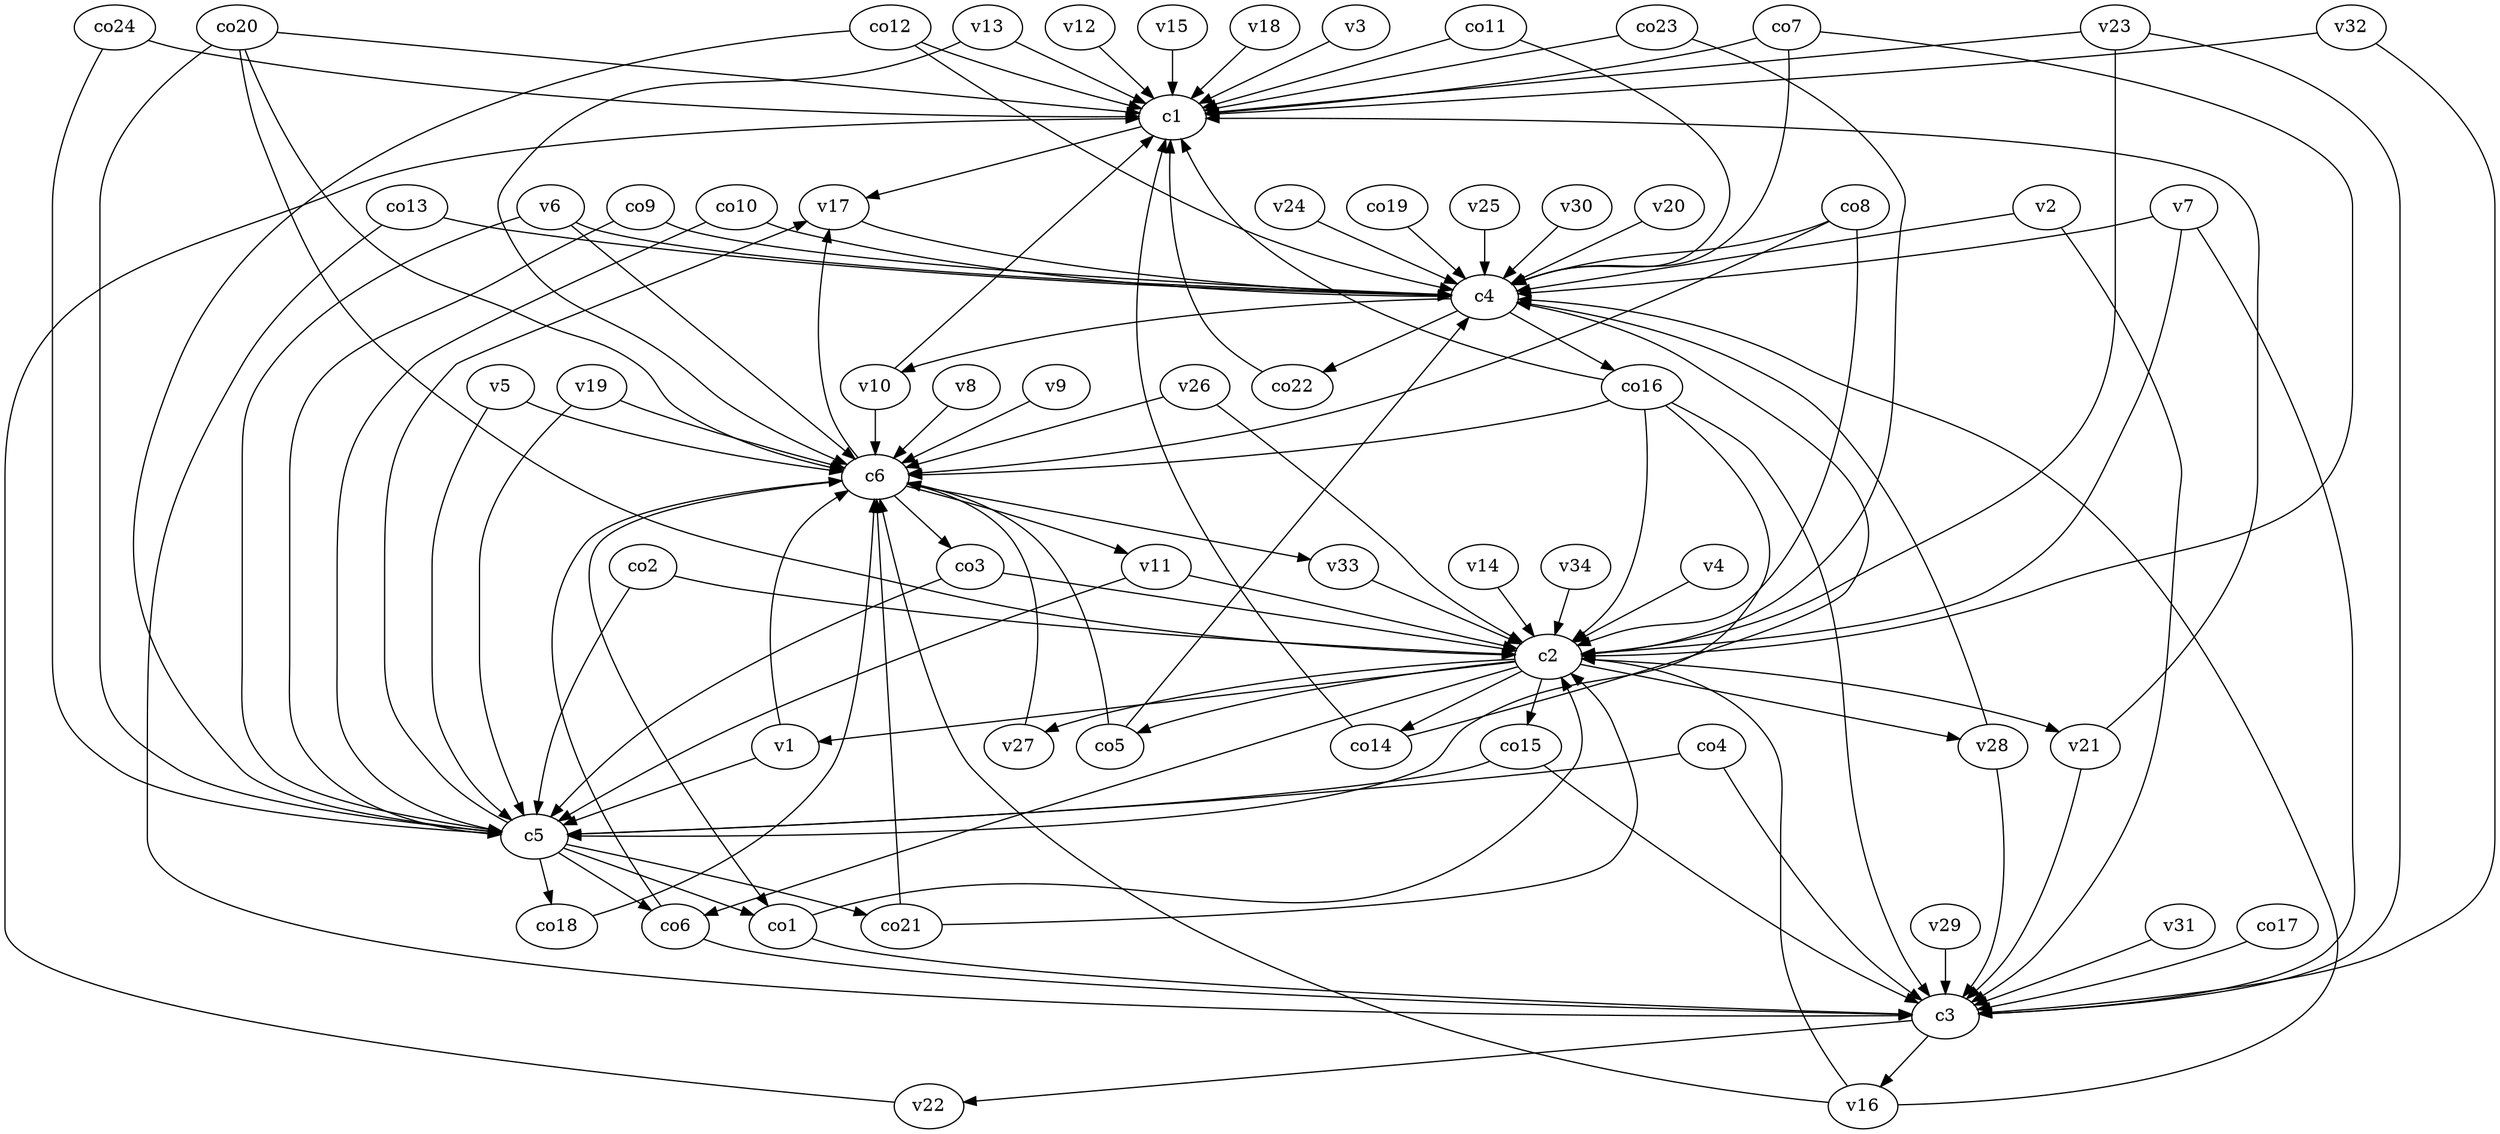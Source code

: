 strict digraph  {
c1;
c2;
c3;
c4;
c5;
c6;
v1;
v2;
v3;
v4;
v5;
v6;
v7;
v8;
v9;
v10;
v11;
v12;
v13;
v14;
v15;
v16;
v17;
v18;
v19;
v20;
v21;
v22;
v23;
v24;
v25;
v26;
v27;
v28;
v29;
v30;
v31;
v32;
v33;
v34;
co1;
co2;
co3;
co4;
co5;
co6;
co7;
co8;
co9;
co10;
co11;
co12;
co13;
co14;
co15;
co16;
co17;
co18;
co19;
co20;
co21;
co22;
co23;
co24;
c1 -> v17  [weight=1];
c2 -> v27  [weight=1];
c2 -> co14  [weight=1];
c2 -> v28  [weight=1];
c2 -> co15  [weight=1];
c2 -> co5  [weight=1];
c2 -> v1  [weight=1];
c2 -> co6  [weight=1];
c2 -> v21  [weight=1];
c3 -> v22  [weight=1];
c3 -> v16  [weight=1];
c4 -> co16  [weight=1];
c4 -> co22  [weight=1];
c4 -> v10  [weight=1];
c5 -> co21  [weight=1];
c5 -> v17  [weight=1];
c5 -> co18  [weight=1];
c5 -> co6  [weight=1];
c5 -> co1  [weight=1];
c6 -> v17  [weight=1];
c6 -> v11  [weight=1];
c6 -> co1  [weight=1];
c6 -> v33  [weight=1];
c6 -> co3  [weight=1];
v1 -> c5  [weight=1];
v1 -> c6  [weight=1];
v2 -> c3  [weight=1];
v2 -> c4  [weight=1];
v3 -> c1  [weight=1];
v4 -> c2  [weight=1];
v5 -> c5  [weight=1];
v5 -> c6  [weight=1];
v6 -> c4  [weight=1];
v6 -> c5  [weight=1];
v6 -> c6  [weight=1];
v7 -> c2  [weight=1];
v7 -> c4  [weight=1];
v7 -> c3  [weight=1];
v8 -> c6  [weight=1];
v9 -> c6  [weight=1];
v10 -> c1  [weight=1];
v10 -> c6  [weight=1];
v11 -> c5  [weight=1];
v11 -> c2  [weight=1];
v12 -> c1  [weight=1];
v13 -> c1  [weight=1];
v13 -> c6  [weight=1];
v14 -> c2  [weight=1];
v15 -> c1  [weight=1];
v16 -> c2  [weight=1];
v16 -> c6  [weight=1];
v16 -> c4  [weight=1];
v17 -> c4  [weight=1];
v18 -> c1  [weight=1];
v19 -> c5  [weight=1];
v19 -> c6  [weight=1];
v20 -> c4  [weight=1];
v21 -> c3  [weight=1];
v21 -> c1  [weight=1];
v22 -> c1  [weight=1];
v23 -> c3  [weight=1];
v23 -> c1  [weight=1];
v23 -> c2  [weight=1];
v24 -> c4  [weight=1];
v25 -> c4  [weight=1];
v26 -> c6  [weight=1];
v26 -> c2  [weight=1];
v27 -> c6  [weight=1];
v28 -> c3  [weight=1];
v28 -> c4  [weight=1];
v29 -> c3  [weight=1];
v30 -> c4  [weight=1];
v31 -> c3  [weight=1];
v32 -> c3  [weight=1];
v32 -> c1  [weight=1];
v33 -> c2  [weight=1];
v34 -> c2  [weight=1];
co1 -> c3  [weight=1];
co1 -> c2  [weight=1];
co2 -> c5  [weight=1];
co2 -> c2  [weight=1];
co3 -> c2  [weight=1];
co3 -> c5  [weight=1];
co4 -> c3  [weight=1];
co4 -> c5  [weight=1];
co5 -> c4  [weight=1];
co5 -> c6  [weight=1];
co6 -> c6  [weight=1];
co6 -> c3  [weight=1];
co7 -> c4  [weight=1];
co7 -> c2  [weight=1];
co7 -> c1  [weight=1];
co8 -> c6  [weight=1];
co8 -> c4  [weight=1];
co8 -> c2  [weight=1];
co9 -> c5  [weight=1];
co9 -> c4  [weight=1];
co10 -> c4  [weight=1];
co10 -> c5  [weight=1];
co11 -> c1  [weight=1];
co11 -> c4  [weight=1];
co12 -> c4  [weight=1];
co12 -> c1  [weight=1];
co12 -> c5  [weight=1];
co13 -> c4  [weight=1];
co13 -> c3  [weight=1];
co14 -> c4  [weight=1];
co14 -> c1  [weight=1];
co15 -> c3  [weight=1];
co15 -> c5  [weight=1];
co16 -> c2  [weight=1];
co16 -> c3  [weight=1];
co16 -> c6  [weight=1];
co16 -> c1  [weight=1];
co16 -> c5  [weight=1];
co17 -> c3  [weight=1];
co18 -> c6  [weight=1];
co19 -> c4  [weight=1];
co20 -> c5  [weight=1];
co20 -> c1  [weight=1];
co20 -> c2  [weight=1];
co20 -> c6  [weight=1];
co21 -> c2  [weight=1];
co21 -> c6  [weight=1];
co22 -> c1  [weight=1];
co23 -> c1  [weight=1];
co23 -> c2  [weight=1];
co24 -> c5  [weight=1];
co24 -> c1  [weight=1];
}
